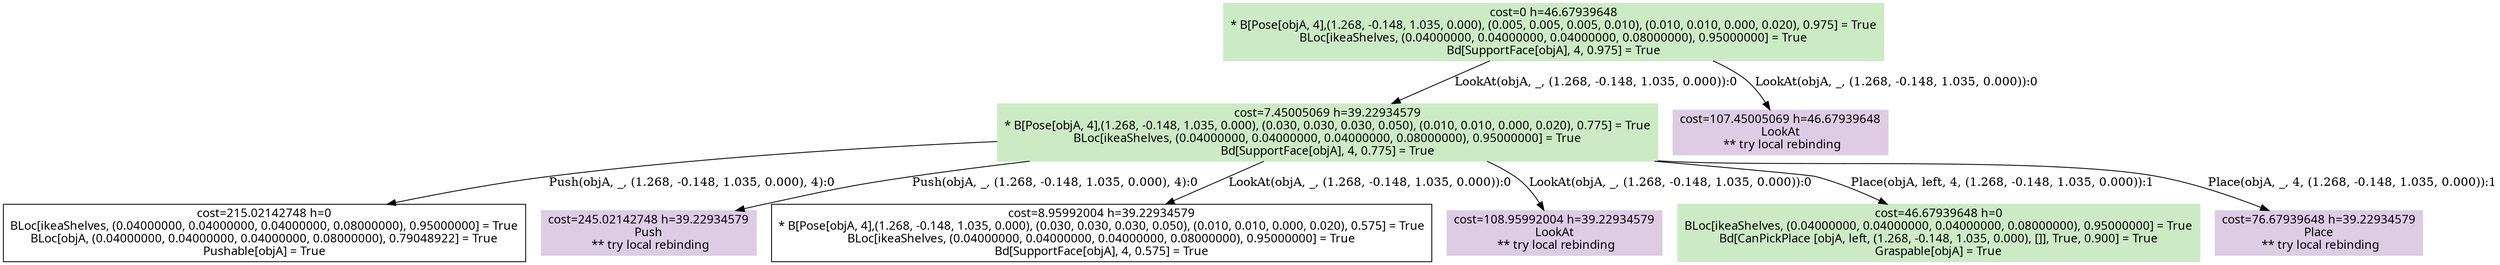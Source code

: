digraph G {
    ordering=out;
    node [fontname=HelveticaBold];
    "572" [shape=box, style=filled, colorscheme=pastel16, color=2, label="cost=0 h=46.67939648\n* B[Pose[objA, 4],(1.268, -0.148, 1.035, 0.000), (0.005, 0.005, 0.005, 0.010), (0.010, 0.010, 0.000, 0.020), 0.975] = True\nBLoc[ikeaShelves, (0.04000000, 0.04000000, 0.04000000, 0.08000000), 0.95000000] = True\nBd[SupportFace[objA], 4, 0.975] = True\n"];
    "572" [shape=box, label="cost=0 h=46.67939648\n* B[Pose[objA, 4],(1.268, -0.148, 1.035, 0.000), (0.005, 0.005, 0.005, 0.010), (0.010, 0.010, 0.000, 0.020), 0.975] = True\nBLoc[ikeaShelves, (0.04000000, 0.04000000, 0.04000000, 0.08000000), 0.95000000] = True\nBd[SupportFace[objA], 4, 0.975] = True\n"];
    "579" [shape=box, label="cost=7.45005069 h=39.22934579\n* B[Pose[objA, 4],(1.268, -0.148, 1.035, 0.000), (0.030, 0.030, 0.030, 0.050), (0.010, 0.010, 0.000, 0.020), 0.775] = True\nBLoc[ikeaShelves, (0.04000000, 0.04000000, 0.04000000, 0.08000000), 0.95000000] = True\nBd[SupportFace[objA], 4, 0.775] = True\n"];
    "572" -> "579"[label="LookAt(objA, _, (1.268, -0.148, 1.035, 0.000)):0"];
    "572" [shape=box, label="cost=0 h=46.67939648\n* B[Pose[objA, 4],(1.268, -0.148, 1.035, 0.000), (0.005, 0.005, 0.005, 0.010), (0.010, 0.010, 0.000, 0.020), 0.975] = True\nBLoc[ikeaShelves, (0.04000000, 0.04000000, 0.04000000, 0.08000000), 0.95000000] = True\nBd[SupportFace[objA], 4, 0.975] = True\n"];
    "580" [shape=box, style=filled, colorscheme=pastel16, color=4, label="cost=107.45005069 h=46.67939648\nLookAt\n ** try local rebinding"];
    "572" -> "580"[label="LookAt(objA, _, (1.268, -0.148, 1.035, 0.000)):0"];
    "579" [shape=box, style=filled, colorscheme=pastel16, color=2, label="cost=7.45005069 h=39.22934579\n* B[Pose[objA, 4],(1.268, -0.148, 1.035, 0.000), (0.030, 0.030, 0.030, 0.050), (0.010, 0.010, 0.000, 0.020), 0.775] = True\nBLoc[ikeaShelves, (0.04000000, 0.04000000, 0.04000000, 0.08000000), 0.95000000] = True\nBd[SupportFace[objA], 4, 0.775] = True\n"];
    "579" [shape=box, label="cost=7.45005069 h=39.22934579\n* B[Pose[objA, 4],(1.268, -0.148, 1.035, 0.000), (0.030, 0.030, 0.030, 0.050), (0.010, 0.010, 0.000, 0.020), 0.775] = True\nBLoc[ikeaShelves, (0.04000000, 0.04000000, 0.04000000, 0.08000000), 0.95000000] = True\nBd[SupportFace[objA], 4, 0.775] = True\n"];
    "581" [shape=box, label="cost=215.02142748 h=0\nBLoc[ikeaShelves, (0.04000000, 0.04000000, 0.04000000, 0.08000000), 0.95000000] = True\nBLoc[objA, (0.04000000, 0.04000000, 0.04000000, 0.08000000), 0.79048922] = True\nPushable[objA] = True\n"];
    "579" -> "581"[label="Push(objA, _, (1.268, -0.148, 1.035, 0.000), 4):0"];
    "579" [shape=box, label="cost=7.45005069 h=39.22934579\n* B[Pose[objA, 4],(1.268, -0.148, 1.035, 0.000), (0.030, 0.030, 0.030, 0.050), (0.010, 0.010, 0.000, 0.020), 0.775] = True\nBLoc[ikeaShelves, (0.04000000, 0.04000000, 0.04000000, 0.08000000), 0.95000000] = True\nBd[SupportFace[objA], 4, 0.775] = True\n"];
    "584" [shape=box, style=filled, colorscheme=pastel16, color=4, label="cost=245.02142748 h=39.22934579\nPush\n ** try local rebinding"];
    "579" -> "584"[label="Push(objA, _, (1.268, -0.148, 1.035, 0.000), 4):0"];
    "579" [shape=box, label="cost=7.45005069 h=39.22934579\n* B[Pose[objA, 4],(1.268, -0.148, 1.035, 0.000), (0.030, 0.030, 0.030, 0.050), (0.010, 0.010, 0.000, 0.020), 0.775] = True\nBLoc[ikeaShelves, (0.04000000, 0.04000000, 0.04000000, 0.08000000), 0.95000000] = True\nBd[SupportFace[objA], 4, 0.775] = True\n"];
    "585" [shape=box, label="cost=8.95992004 h=39.22934579\n* B[Pose[objA, 4],(1.268, -0.148, 1.035, 0.000), (0.030, 0.030, 0.030, 0.050), (0.010, 0.010, 0.000, 0.020), 0.575] = True\nBLoc[ikeaShelves, (0.04000000, 0.04000000, 0.04000000, 0.08000000), 0.95000000] = True\nBd[SupportFace[objA], 4, 0.575] = True\n"];
    "579" -> "585"[label="LookAt(objA, _, (1.268, -0.148, 1.035, 0.000)):0"];
    "579" [shape=box, label="cost=7.45005069 h=39.22934579\n* B[Pose[objA, 4],(1.268, -0.148, 1.035, 0.000), (0.030, 0.030, 0.030, 0.050), (0.010, 0.010, 0.000, 0.020), 0.775] = True\nBLoc[ikeaShelves, (0.04000000, 0.04000000, 0.04000000, 0.08000000), 0.95000000] = True\nBd[SupportFace[objA], 4, 0.775] = True\n"];
    "587" [shape=box, style=filled, colorscheme=pastel16, color=4, label="cost=108.95992004 h=39.22934579\nLookAt\n ** try local rebinding"];
    "579" -> "587"[label="LookAt(objA, _, (1.268, -0.148, 1.035, 0.000)):0"];
    "579" [shape=box, label="cost=7.45005069 h=39.22934579\n* B[Pose[objA, 4],(1.268, -0.148, 1.035, 0.000), (0.030, 0.030, 0.030, 0.050), (0.010, 0.010, 0.000, 0.020), 0.775] = True\nBLoc[ikeaShelves, (0.04000000, 0.04000000, 0.04000000, 0.08000000), 0.95000000] = True\nBd[SupportFace[objA], 4, 0.775] = True\n"];
    "588" [shape=box, label="cost=46.67939648 h=0\nBLoc[ikeaShelves, (0.04000000, 0.04000000, 0.04000000, 0.08000000), 0.95000000] = True\nBd[CanPickPlace [objA, left, (1.268, -0.148, 1.035, 0.000), []], True, 0.900] = True\nGraspable[objA] = True\n"];
    "579" -> "588"[label="Place(objA, left, 4, (1.268, -0.148, 1.035, 0.000)):1"];
    "579" [shape=box, label="cost=7.45005069 h=39.22934579\n* B[Pose[objA, 4],(1.268, -0.148, 1.035, 0.000), (0.030, 0.030, 0.030, 0.050), (0.010, 0.010, 0.000, 0.020), 0.775] = True\nBLoc[ikeaShelves, (0.04000000, 0.04000000, 0.04000000, 0.08000000), 0.95000000] = True\nBd[SupportFace[objA], 4, 0.775] = True\n"];
    "590" [shape=box, style=filled, colorscheme=pastel16, color=4, label="cost=76.67939648 h=39.22934579\nPlace\n ** try local rebinding"];
    "579" -> "590"[label="Place(objA, _, 4, (1.268, -0.148, 1.035, 0.000)):1"];
    "588" [shape=box, style=filled, colorscheme=pastel16, color=2, label="cost=46.67939648 h=0\nBLoc[ikeaShelves, (0.04000000, 0.04000000, 0.04000000, 0.08000000), 0.95000000] = True\nBd[CanPickPlace [objA, left, (1.268, -0.148, 1.035, 0.000), []], True, 0.900] = True\nGraspable[objA] = True\n"];
    "572" [shape=box, style=filled, colorscheme=pastel16,color=3];
    "579" [shape=box, style=filled, colorscheme=pastel16,color=3];
    "588" [shape=box, style=filled, colorscheme=pastel16,color=3];
}
